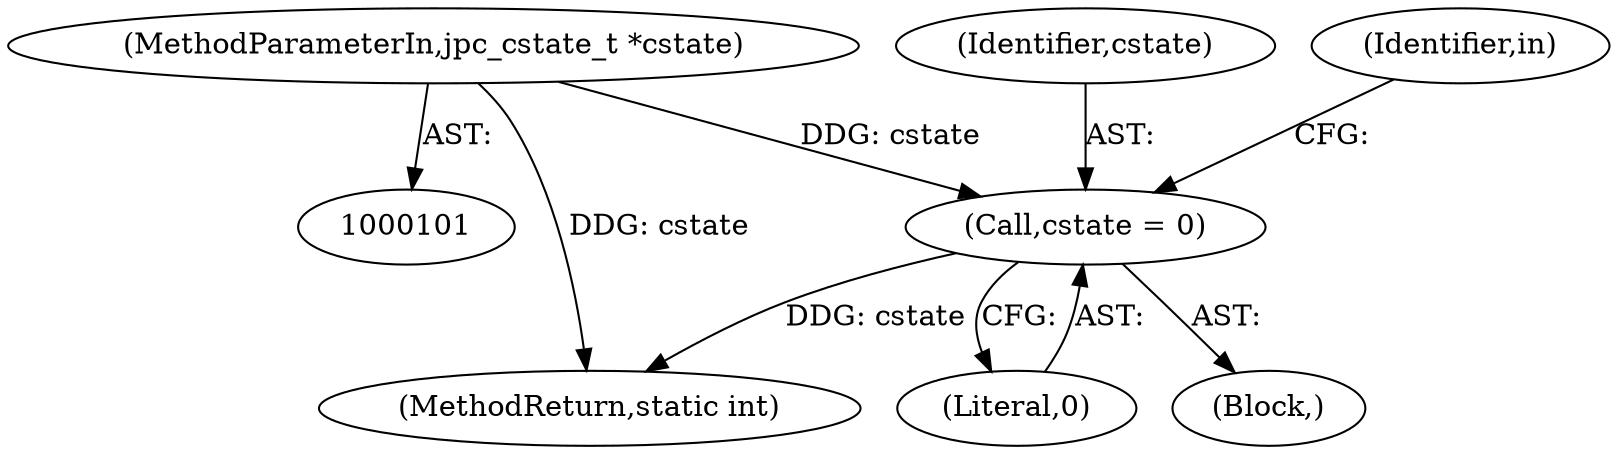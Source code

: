 digraph "0_jasper_f7038068550fba0e41e1d0c355787f1dcd5bf330@pointer" {
"1000103" [label="(MethodParameterIn,jpc_cstate_t *cstate)"];
"1000117" [label="(Call,cstate = 0)"];
"1000118" [label="(Identifier,cstate)"];
"1000105" [label="(Block,)"];
"1000123" [label="(Identifier,in)"];
"1000117" [label="(Call,cstate = 0)"];
"1000427" [label="(MethodReturn,static int)"];
"1000119" [label="(Literal,0)"];
"1000103" [label="(MethodParameterIn,jpc_cstate_t *cstate)"];
"1000103" -> "1000101"  [label="AST: "];
"1000103" -> "1000427"  [label="DDG: cstate"];
"1000103" -> "1000117"  [label="DDG: cstate"];
"1000117" -> "1000105"  [label="AST: "];
"1000117" -> "1000119"  [label="CFG: "];
"1000118" -> "1000117"  [label="AST: "];
"1000119" -> "1000117"  [label="AST: "];
"1000123" -> "1000117"  [label="CFG: "];
"1000117" -> "1000427"  [label="DDG: cstate"];
}
